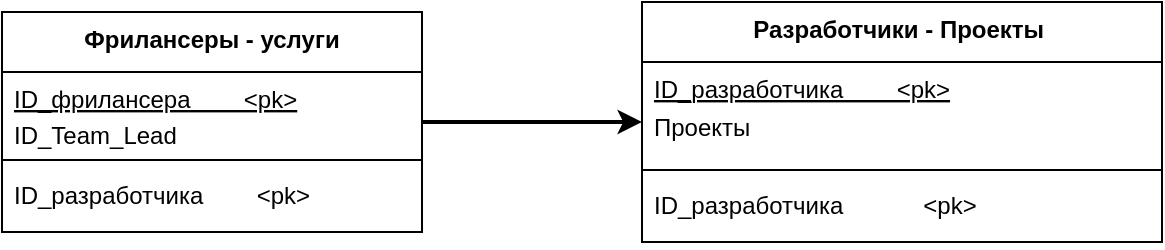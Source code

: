 <mxfile version="13.10.0" type="github">
  <diagram id="3495FImP_wOGPSTc350V" name="Page-1">
    <mxGraphModel dx="942" dy="614" grid="1" gridSize="10" guides="1" tooltips="1" connect="1" arrows="1" fold="1" page="1" pageScale="1" pageWidth="827" pageHeight="1169" math="0" shadow="0">
      <root>
        <mxCell id="0" />
        <mxCell id="1" parent="0" />
        <mxCell id="VCZH3JBnMxwAqkOE0vFx-4" style="edgeStyle=orthogonalEdgeStyle;rounded=0;orthogonalLoop=1;jettySize=auto;html=1;fontSize=38;strokeWidth=2;" parent="1" source="EsuabI6W_LbRyvDhwPo9-5" target="EsuabI6W_LbRyvDhwPo9-10" edge="1">
          <mxGeometry relative="1" as="geometry" />
        </mxCell>
        <mxCell id="EsuabI6W_LbRyvDhwPo9-5" value="Фрилансеры  - услуги" style="swimlane;fontStyle=1;align=center;verticalAlign=top;childLayout=stackLayout;horizontal=1;startSize=30;horizontalStack=0;resizeParent=1;resizeParentMax=0;resizeLast=0;collapsible=1;marginBottom=0;" parent="1" vertex="1">
          <mxGeometry x="160" y="150" width="210" height="110" as="geometry" />
        </mxCell>
        <mxCell id="EsuabI6W_LbRyvDhwPo9-9" value="ID_фрилансера        &lt;pk&gt;&#xa;" style="text;strokeColor=none;fillColor=none;align=left;verticalAlign=top;spacingLeft=4;spacingRight=4;overflow=hidden;rotatable=0;points=[[0,0.5],[1,0.5]];portConstraint=eastwest;fontStyle=4;spacing=2;spacingTop=0;" parent="EsuabI6W_LbRyvDhwPo9-5" vertex="1">
          <mxGeometry y="30" width="210" height="30" as="geometry" />
        </mxCell>
        <mxCell id="EsuabI6W_LbRyvDhwPo9-6" value="ID_Team_Lead" style="text;strokeColor=none;fillColor=none;align=left;verticalAlign=top;spacingLeft=6;spacingRight=4;overflow=hidden;rotatable=0;points=[[0,0.5],[1,0.5]];portConstraint=eastwest;fontStyle=0;spacing=0;spacingTop=-10;" parent="EsuabI6W_LbRyvDhwPo9-5" vertex="1">
          <mxGeometry y="60" width="210" height="10" as="geometry" />
        </mxCell>
        <mxCell id="EsuabI6W_LbRyvDhwPo9-7" value="" style="line;strokeWidth=1;fillColor=none;align=left;verticalAlign=middle;spacingTop=-1;spacingLeft=3;spacingRight=3;rotatable=0;labelPosition=right;points=[];portConstraint=eastwest;" parent="EsuabI6W_LbRyvDhwPo9-5" vertex="1">
          <mxGeometry y="70" width="210" height="8" as="geometry" />
        </mxCell>
        <mxCell id="EsuabI6W_LbRyvDhwPo9-8" value="ID_разработчика        &lt;pk&gt;&#xa;" style="text;strokeColor=none;fillColor=none;align=left;verticalAlign=top;spacingLeft=4;spacingRight=4;overflow=hidden;rotatable=0;points=[[0,0.5],[1,0.5]];portConstraint=eastwest;" parent="EsuabI6W_LbRyvDhwPo9-5" vertex="1">
          <mxGeometry y="78" width="210" height="32" as="geometry" />
        </mxCell>
        <mxCell id="EsuabI6W_LbRyvDhwPo9-10" value="Разработчики - Проекты " style="swimlane;fontStyle=1;align=center;verticalAlign=top;childLayout=stackLayout;horizontal=1;startSize=30;horizontalStack=0;resizeParent=1;resizeParentMax=0;resizeLast=0;collapsible=1;marginBottom=0;" parent="1" vertex="1">
          <mxGeometry x="480" y="145" width="260" height="120" as="geometry" />
        </mxCell>
        <mxCell id="VCZH3JBnMxwAqkOE0vFx-3" value="ID_разработчика        &lt;pk&gt;&#xa;" style="text;strokeColor=none;fillColor=none;align=left;verticalAlign=top;spacingLeft=4;spacingRight=4;overflow=hidden;rotatable=0;points=[[0,0.5],[1,0.5]];portConstraint=eastwest;fontStyle=4;spacing=2;spacingTop=0;" parent="EsuabI6W_LbRyvDhwPo9-10" vertex="1">
          <mxGeometry y="30" width="260" height="30" as="geometry" />
        </mxCell>
        <mxCell id="EsuabI6W_LbRyvDhwPo9-12" value="Проекты&#xa;" style="text;strokeColor=none;fillColor=none;align=left;verticalAlign=top;spacingLeft=6;spacingRight=4;overflow=hidden;rotatable=0;points=[[0,0.5],[1,0.5]];portConstraint=eastwest;fontStyle=0;spacing=0;spacingTop=-9;" parent="EsuabI6W_LbRyvDhwPo9-10" vertex="1">
          <mxGeometry y="60" width="260" height="20" as="geometry" />
        </mxCell>
        <mxCell id="EsuabI6W_LbRyvDhwPo9-13" value="" style="line;strokeWidth=1;fillColor=none;align=left;verticalAlign=middle;spacingTop=-1;spacingLeft=3;spacingRight=3;rotatable=0;labelPosition=right;points=[];portConstraint=eastwest;" parent="EsuabI6W_LbRyvDhwPo9-10" vertex="1">
          <mxGeometry y="80" width="260" height="8" as="geometry" />
        </mxCell>
        <mxCell id="EsuabI6W_LbRyvDhwPo9-14" value="ID_разработчика            &lt;pk&gt;&#xa;" style="text;strokeColor=none;fillColor=none;align=left;verticalAlign=top;spacingLeft=4;spacingRight=4;overflow=hidden;rotatable=0;points=[[0,0.5],[1,0.5]];portConstraint=eastwest;" parent="EsuabI6W_LbRyvDhwPo9-10" vertex="1">
          <mxGeometry y="88" width="260" height="32" as="geometry" />
        </mxCell>
      </root>
    </mxGraphModel>
  </diagram>
</mxfile>

